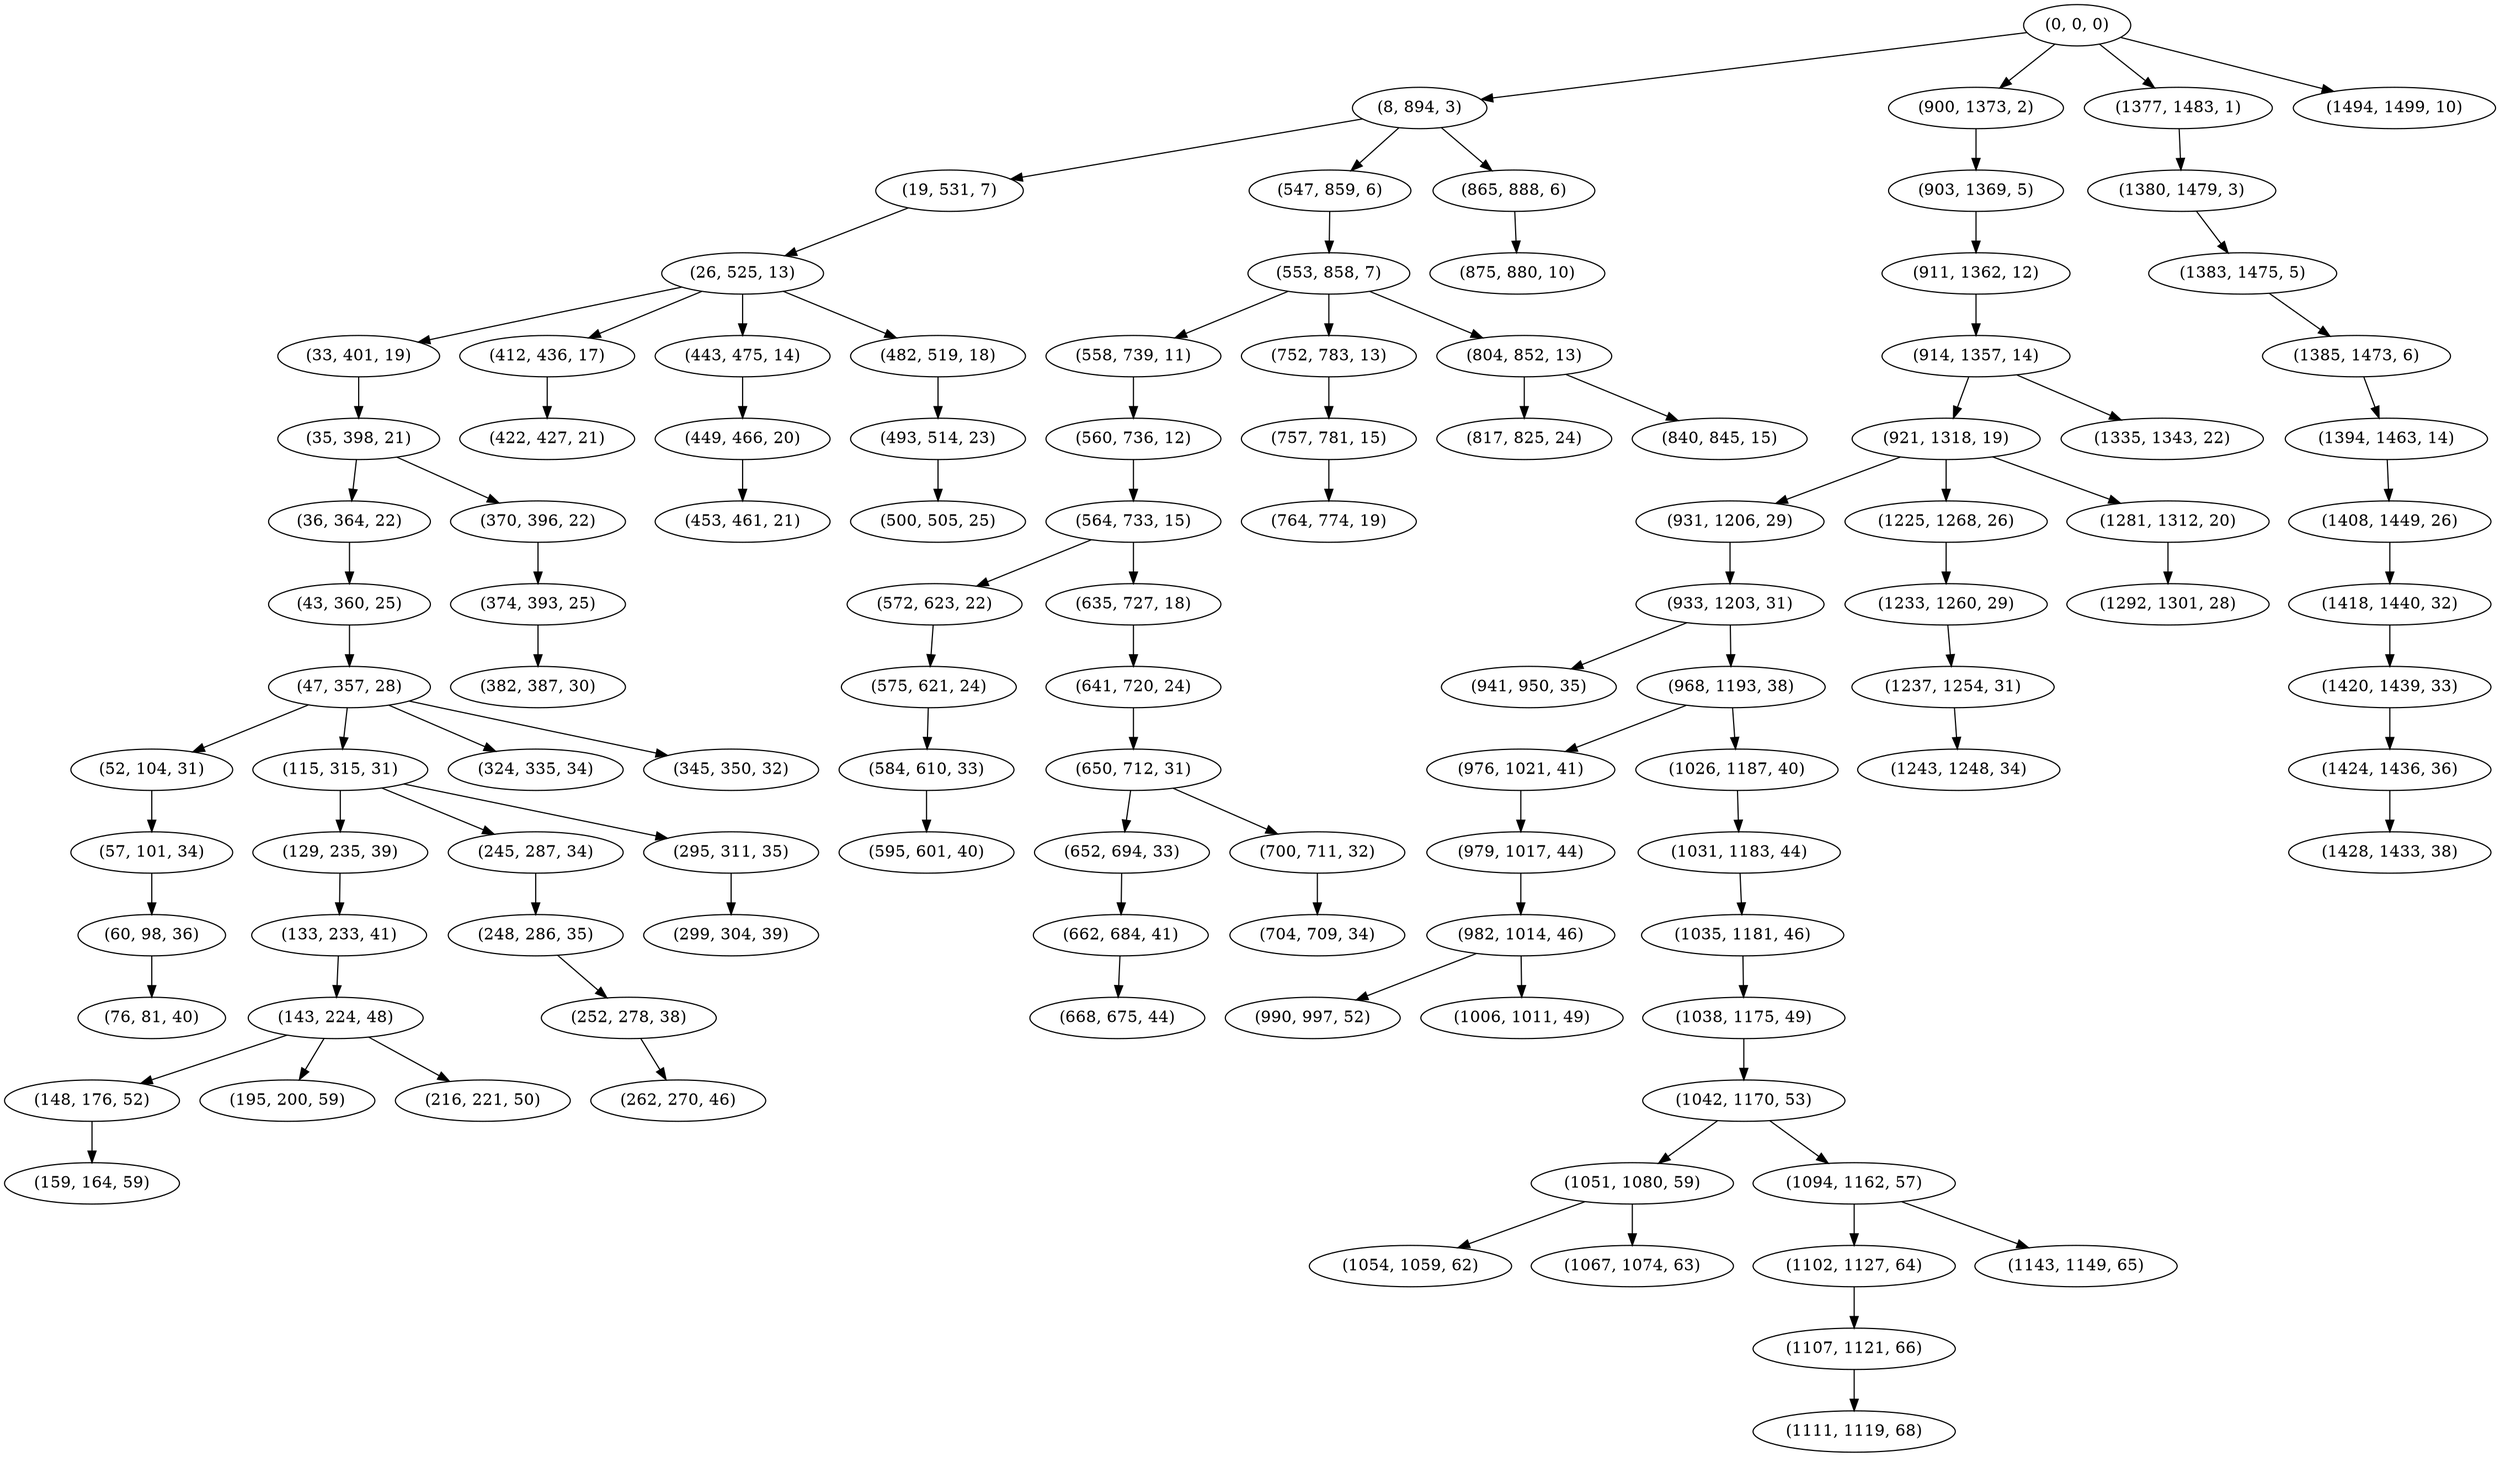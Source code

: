 digraph tree {
    "(0, 0, 0)";
    "(8, 894, 3)";
    "(19, 531, 7)";
    "(26, 525, 13)";
    "(33, 401, 19)";
    "(35, 398, 21)";
    "(36, 364, 22)";
    "(43, 360, 25)";
    "(47, 357, 28)";
    "(52, 104, 31)";
    "(57, 101, 34)";
    "(60, 98, 36)";
    "(76, 81, 40)";
    "(115, 315, 31)";
    "(129, 235, 39)";
    "(133, 233, 41)";
    "(143, 224, 48)";
    "(148, 176, 52)";
    "(159, 164, 59)";
    "(195, 200, 59)";
    "(216, 221, 50)";
    "(245, 287, 34)";
    "(248, 286, 35)";
    "(252, 278, 38)";
    "(262, 270, 46)";
    "(295, 311, 35)";
    "(299, 304, 39)";
    "(324, 335, 34)";
    "(345, 350, 32)";
    "(370, 396, 22)";
    "(374, 393, 25)";
    "(382, 387, 30)";
    "(412, 436, 17)";
    "(422, 427, 21)";
    "(443, 475, 14)";
    "(449, 466, 20)";
    "(453, 461, 21)";
    "(482, 519, 18)";
    "(493, 514, 23)";
    "(500, 505, 25)";
    "(547, 859, 6)";
    "(553, 858, 7)";
    "(558, 739, 11)";
    "(560, 736, 12)";
    "(564, 733, 15)";
    "(572, 623, 22)";
    "(575, 621, 24)";
    "(584, 610, 33)";
    "(595, 601, 40)";
    "(635, 727, 18)";
    "(641, 720, 24)";
    "(650, 712, 31)";
    "(652, 694, 33)";
    "(662, 684, 41)";
    "(668, 675, 44)";
    "(700, 711, 32)";
    "(704, 709, 34)";
    "(752, 783, 13)";
    "(757, 781, 15)";
    "(764, 774, 19)";
    "(804, 852, 13)";
    "(817, 825, 24)";
    "(840, 845, 15)";
    "(865, 888, 6)";
    "(875, 880, 10)";
    "(900, 1373, 2)";
    "(903, 1369, 5)";
    "(911, 1362, 12)";
    "(914, 1357, 14)";
    "(921, 1318, 19)";
    "(931, 1206, 29)";
    "(933, 1203, 31)";
    "(941, 950, 35)";
    "(968, 1193, 38)";
    "(976, 1021, 41)";
    "(979, 1017, 44)";
    "(982, 1014, 46)";
    "(990, 997, 52)";
    "(1006, 1011, 49)";
    "(1026, 1187, 40)";
    "(1031, 1183, 44)";
    "(1035, 1181, 46)";
    "(1038, 1175, 49)";
    "(1042, 1170, 53)";
    "(1051, 1080, 59)";
    "(1054, 1059, 62)";
    "(1067, 1074, 63)";
    "(1094, 1162, 57)";
    "(1102, 1127, 64)";
    "(1107, 1121, 66)";
    "(1111, 1119, 68)";
    "(1143, 1149, 65)";
    "(1225, 1268, 26)";
    "(1233, 1260, 29)";
    "(1237, 1254, 31)";
    "(1243, 1248, 34)";
    "(1281, 1312, 20)";
    "(1292, 1301, 28)";
    "(1335, 1343, 22)";
    "(1377, 1483, 1)";
    "(1380, 1479, 3)";
    "(1383, 1475, 5)";
    "(1385, 1473, 6)";
    "(1394, 1463, 14)";
    "(1408, 1449, 26)";
    "(1418, 1440, 32)";
    "(1420, 1439, 33)";
    "(1424, 1436, 36)";
    "(1428, 1433, 38)";
    "(1494, 1499, 10)";
    "(0, 0, 0)" -> "(8, 894, 3)";
    "(0, 0, 0)" -> "(900, 1373, 2)";
    "(0, 0, 0)" -> "(1377, 1483, 1)";
    "(0, 0, 0)" -> "(1494, 1499, 10)";
    "(8, 894, 3)" -> "(19, 531, 7)";
    "(8, 894, 3)" -> "(547, 859, 6)";
    "(8, 894, 3)" -> "(865, 888, 6)";
    "(19, 531, 7)" -> "(26, 525, 13)";
    "(26, 525, 13)" -> "(33, 401, 19)";
    "(26, 525, 13)" -> "(412, 436, 17)";
    "(26, 525, 13)" -> "(443, 475, 14)";
    "(26, 525, 13)" -> "(482, 519, 18)";
    "(33, 401, 19)" -> "(35, 398, 21)";
    "(35, 398, 21)" -> "(36, 364, 22)";
    "(35, 398, 21)" -> "(370, 396, 22)";
    "(36, 364, 22)" -> "(43, 360, 25)";
    "(43, 360, 25)" -> "(47, 357, 28)";
    "(47, 357, 28)" -> "(52, 104, 31)";
    "(47, 357, 28)" -> "(115, 315, 31)";
    "(47, 357, 28)" -> "(324, 335, 34)";
    "(47, 357, 28)" -> "(345, 350, 32)";
    "(52, 104, 31)" -> "(57, 101, 34)";
    "(57, 101, 34)" -> "(60, 98, 36)";
    "(60, 98, 36)" -> "(76, 81, 40)";
    "(115, 315, 31)" -> "(129, 235, 39)";
    "(115, 315, 31)" -> "(245, 287, 34)";
    "(115, 315, 31)" -> "(295, 311, 35)";
    "(129, 235, 39)" -> "(133, 233, 41)";
    "(133, 233, 41)" -> "(143, 224, 48)";
    "(143, 224, 48)" -> "(148, 176, 52)";
    "(143, 224, 48)" -> "(195, 200, 59)";
    "(143, 224, 48)" -> "(216, 221, 50)";
    "(148, 176, 52)" -> "(159, 164, 59)";
    "(245, 287, 34)" -> "(248, 286, 35)";
    "(248, 286, 35)" -> "(252, 278, 38)";
    "(252, 278, 38)" -> "(262, 270, 46)";
    "(295, 311, 35)" -> "(299, 304, 39)";
    "(370, 396, 22)" -> "(374, 393, 25)";
    "(374, 393, 25)" -> "(382, 387, 30)";
    "(412, 436, 17)" -> "(422, 427, 21)";
    "(443, 475, 14)" -> "(449, 466, 20)";
    "(449, 466, 20)" -> "(453, 461, 21)";
    "(482, 519, 18)" -> "(493, 514, 23)";
    "(493, 514, 23)" -> "(500, 505, 25)";
    "(547, 859, 6)" -> "(553, 858, 7)";
    "(553, 858, 7)" -> "(558, 739, 11)";
    "(553, 858, 7)" -> "(752, 783, 13)";
    "(553, 858, 7)" -> "(804, 852, 13)";
    "(558, 739, 11)" -> "(560, 736, 12)";
    "(560, 736, 12)" -> "(564, 733, 15)";
    "(564, 733, 15)" -> "(572, 623, 22)";
    "(564, 733, 15)" -> "(635, 727, 18)";
    "(572, 623, 22)" -> "(575, 621, 24)";
    "(575, 621, 24)" -> "(584, 610, 33)";
    "(584, 610, 33)" -> "(595, 601, 40)";
    "(635, 727, 18)" -> "(641, 720, 24)";
    "(641, 720, 24)" -> "(650, 712, 31)";
    "(650, 712, 31)" -> "(652, 694, 33)";
    "(650, 712, 31)" -> "(700, 711, 32)";
    "(652, 694, 33)" -> "(662, 684, 41)";
    "(662, 684, 41)" -> "(668, 675, 44)";
    "(700, 711, 32)" -> "(704, 709, 34)";
    "(752, 783, 13)" -> "(757, 781, 15)";
    "(757, 781, 15)" -> "(764, 774, 19)";
    "(804, 852, 13)" -> "(817, 825, 24)";
    "(804, 852, 13)" -> "(840, 845, 15)";
    "(865, 888, 6)" -> "(875, 880, 10)";
    "(900, 1373, 2)" -> "(903, 1369, 5)";
    "(903, 1369, 5)" -> "(911, 1362, 12)";
    "(911, 1362, 12)" -> "(914, 1357, 14)";
    "(914, 1357, 14)" -> "(921, 1318, 19)";
    "(914, 1357, 14)" -> "(1335, 1343, 22)";
    "(921, 1318, 19)" -> "(931, 1206, 29)";
    "(921, 1318, 19)" -> "(1225, 1268, 26)";
    "(921, 1318, 19)" -> "(1281, 1312, 20)";
    "(931, 1206, 29)" -> "(933, 1203, 31)";
    "(933, 1203, 31)" -> "(941, 950, 35)";
    "(933, 1203, 31)" -> "(968, 1193, 38)";
    "(968, 1193, 38)" -> "(976, 1021, 41)";
    "(968, 1193, 38)" -> "(1026, 1187, 40)";
    "(976, 1021, 41)" -> "(979, 1017, 44)";
    "(979, 1017, 44)" -> "(982, 1014, 46)";
    "(982, 1014, 46)" -> "(990, 997, 52)";
    "(982, 1014, 46)" -> "(1006, 1011, 49)";
    "(1026, 1187, 40)" -> "(1031, 1183, 44)";
    "(1031, 1183, 44)" -> "(1035, 1181, 46)";
    "(1035, 1181, 46)" -> "(1038, 1175, 49)";
    "(1038, 1175, 49)" -> "(1042, 1170, 53)";
    "(1042, 1170, 53)" -> "(1051, 1080, 59)";
    "(1042, 1170, 53)" -> "(1094, 1162, 57)";
    "(1051, 1080, 59)" -> "(1054, 1059, 62)";
    "(1051, 1080, 59)" -> "(1067, 1074, 63)";
    "(1094, 1162, 57)" -> "(1102, 1127, 64)";
    "(1094, 1162, 57)" -> "(1143, 1149, 65)";
    "(1102, 1127, 64)" -> "(1107, 1121, 66)";
    "(1107, 1121, 66)" -> "(1111, 1119, 68)";
    "(1225, 1268, 26)" -> "(1233, 1260, 29)";
    "(1233, 1260, 29)" -> "(1237, 1254, 31)";
    "(1237, 1254, 31)" -> "(1243, 1248, 34)";
    "(1281, 1312, 20)" -> "(1292, 1301, 28)";
    "(1377, 1483, 1)" -> "(1380, 1479, 3)";
    "(1380, 1479, 3)" -> "(1383, 1475, 5)";
    "(1383, 1475, 5)" -> "(1385, 1473, 6)";
    "(1385, 1473, 6)" -> "(1394, 1463, 14)";
    "(1394, 1463, 14)" -> "(1408, 1449, 26)";
    "(1408, 1449, 26)" -> "(1418, 1440, 32)";
    "(1418, 1440, 32)" -> "(1420, 1439, 33)";
    "(1420, 1439, 33)" -> "(1424, 1436, 36)";
    "(1424, 1436, 36)" -> "(1428, 1433, 38)";
}
